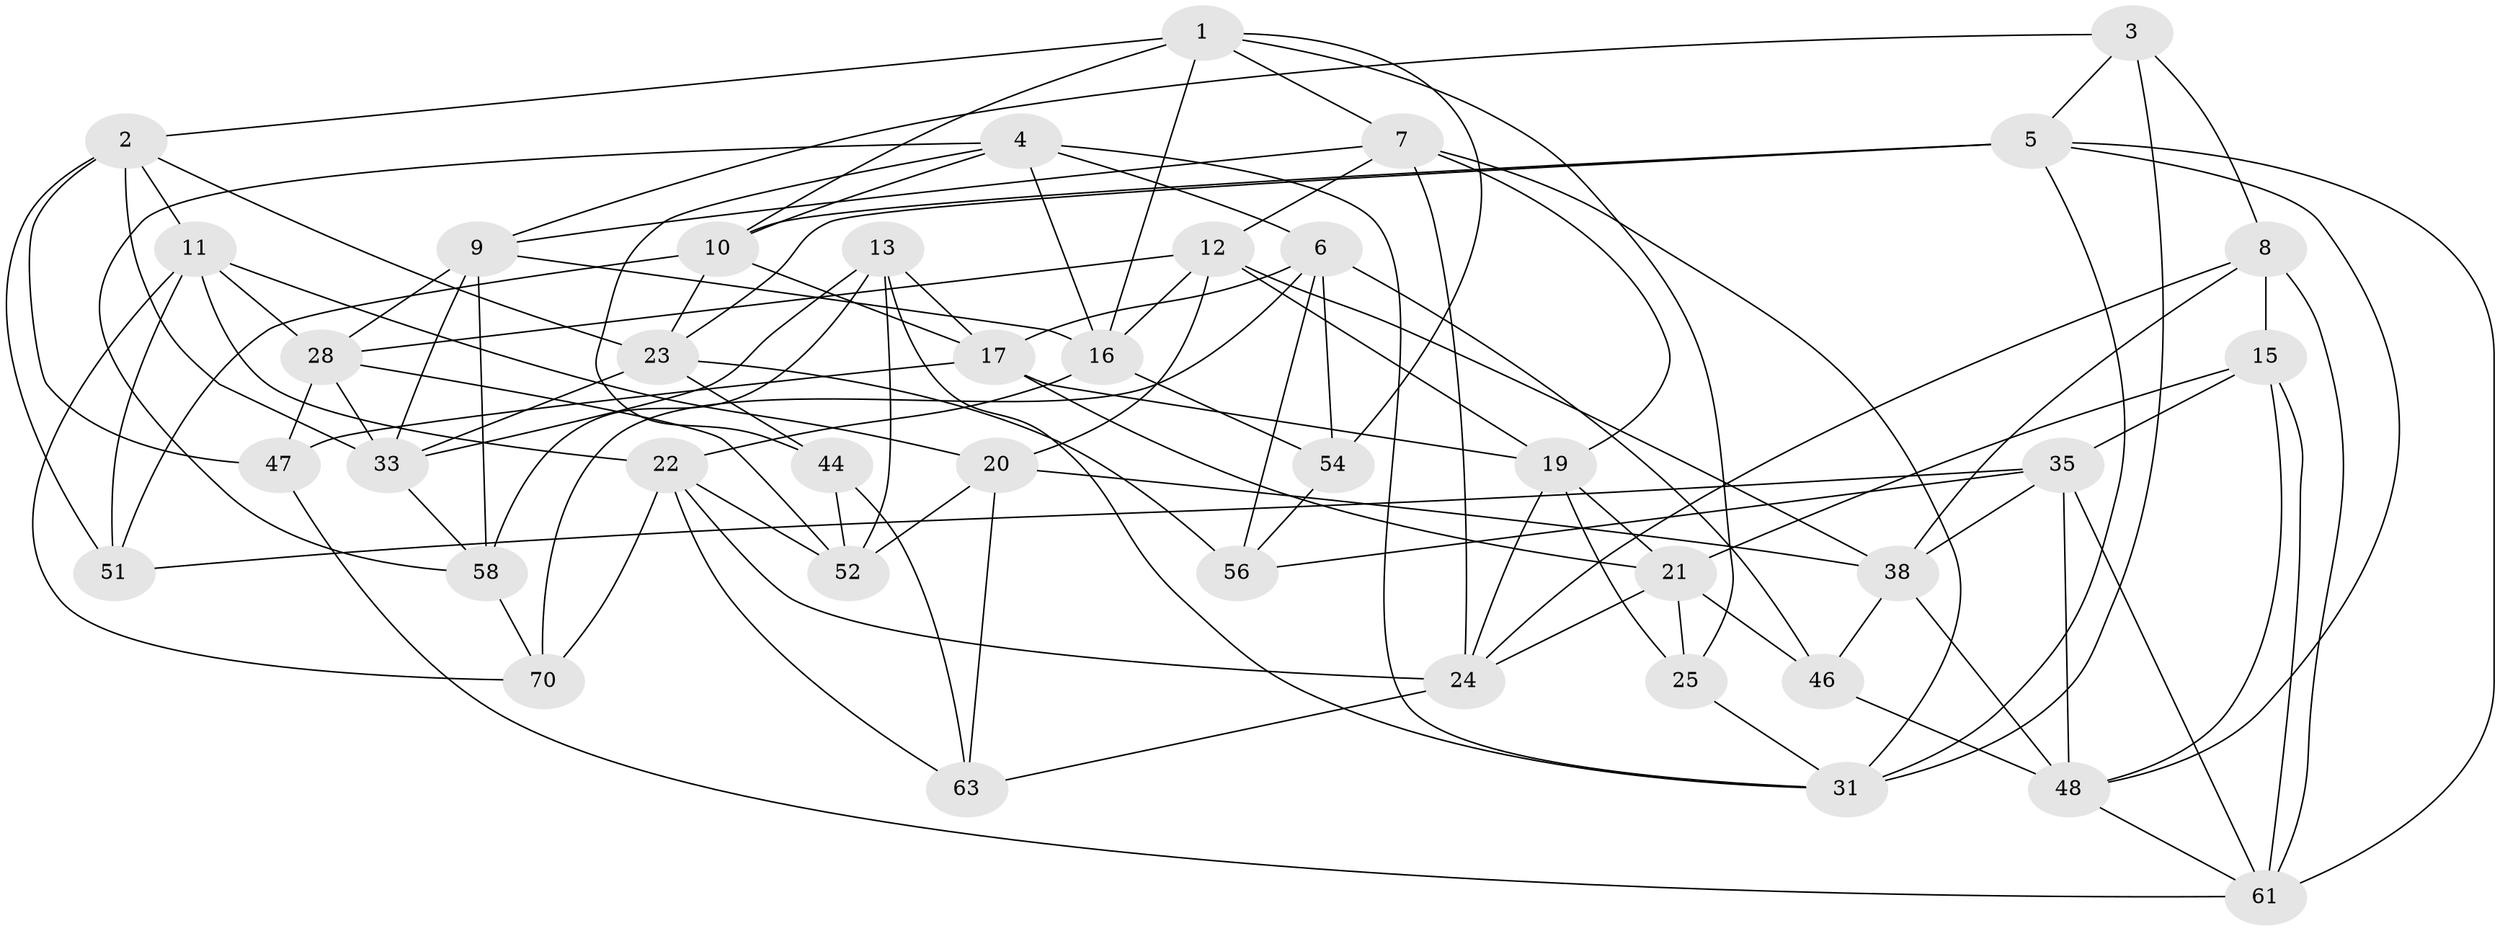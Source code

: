 // original degree distribution, {4: 1.0}
// Generated by graph-tools (version 1.1) at 2025/11/02/27/25 16:11:45]
// undirected, 40 vertices, 107 edges
graph export_dot {
graph [start="1"]
  node [color=gray90,style=filled];
  1 [super="+26"];
  2 [super="+41"];
  3;
  4 [super="+36"];
  5 [super="+30"];
  6 [super="+50"];
  7 [super="+14"];
  8 [super="+27"];
  9 [super="+29"];
  10 [super="+57"];
  11 [super="+59"];
  12 [super="+32"];
  13 [super="+18"];
  15 [super="+45"];
  16 [super="+62"];
  17 [super="+53"];
  19 [super="+65"];
  20 [super="+43"];
  21 [super="+49"];
  22 [super="+34"];
  23 [super="+40"];
  24 [super="+67"];
  25;
  28 [super="+42"];
  31 [super="+37"];
  33 [super="+60"];
  35 [super="+64"];
  38 [super="+39"];
  44;
  46;
  47;
  48 [super="+55"];
  51;
  52 [super="+66"];
  54;
  56;
  58 [super="+69"];
  61 [super="+68"];
  63;
  70;
  1 -- 7;
  1 -- 54;
  1 -- 25;
  1 -- 16;
  1 -- 10;
  1 -- 2;
  2 -- 51;
  2 -- 33;
  2 -- 47;
  2 -- 23;
  2 -- 11;
  3 -- 9;
  3 -- 31;
  3 -- 8;
  3 -- 5;
  4 -- 10;
  4 -- 44;
  4 -- 16;
  4 -- 6;
  4 -- 31;
  4 -- 58;
  5 -- 48;
  5 -- 23;
  5 -- 10;
  5 -- 31;
  5 -- 61;
  6 -- 56;
  6 -- 17;
  6 -- 54;
  6 -- 70;
  6 -- 46;
  7 -- 31;
  7 -- 19;
  7 -- 9;
  7 -- 12;
  7 -- 24;
  8 -- 61;
  8 -- 38;
  8 -- 24;
  8 -- 15 [weight=2];
  9 -- 16;
  9 -- 28;
  9 -- 33;
  9 -- 58;
  10 -- 23;
  10 -- 17;
  10 -- 51;
  11 -- 70;
  11 -- 20;
  11 -- 28;
  11 -- 51;
  11 -- 22;
  12 -- 38;
  12 -- 16;
  12 -- 20;
  12 -- 19;
  12 -- 28;
  13 -- 58 [weight=2];
  13 -- 31;
  13 -- 52;
  13 -- 17;
  13 -- 33;
  15 -- 35;
  15 -- 48;
  15 -- 61;
  15 -- 21;
  16 -- 54;
  16 -- 22;
  17 -- 21;
  17 -- 47;
  17 -- 19;
  19 -- 25;
  19 -- 24;
  19 -- 21;
  20 -- 52 [weight=2];
  20 -- 63;
  20 -- 38;
  21 -- 25;
  21 -- 24;
  21 -- 46;
  22 -- 24;
  22 -- 70;
  22 -- 52;
  22 -- 63;
  23 -- 56;
  23 -- 33;
  23 -- 44;
  24 -- 63;
  25 -- 31;
  28 -- 33;
  28 -- 47;
  28 -- 52;
  33 -- 58;
  35 -- 56;
  35 -- 51;
  35 -- 61;
  35 -- 38;
  35 -- 48;
  38 -- 48;
  38 -- 46;
  44 -- 63;
  44 -- 52;
  46 -- 48;
  47 -- 61;
  48 -- 61;
  54 -- 56;
  58 -- 70;
}
